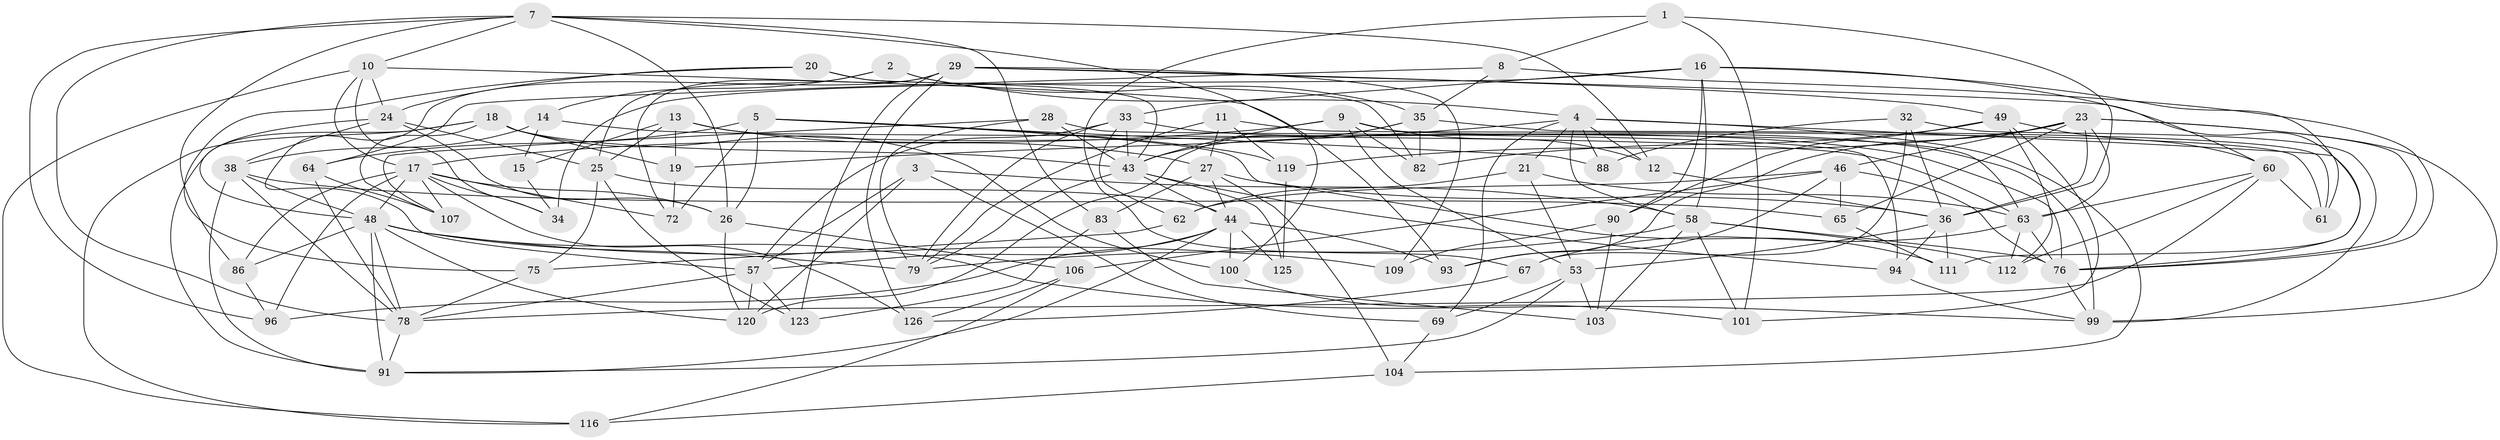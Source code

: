 // original degree distribution, {4: 1.0}
// Generated by graph-tools (version 1.1) at 2025/20/03/04/25 18:20:51]
// undirected, 79 vertices, 207 edges
graph export_dot {
graph [start="1"]
  node [color=gray90,style=filled];
  1;
  2;
  3;
  4 [super="+54+6"];
  5 [super="+127"];
  7 [super="+41+30"];
  8;
  9 [super="+39"];
  10 [super="+129"];
  11;
  12;
  13 [super="+52"];
  14;
  15;
  16 [super="+133"];
  17 [super="+22"];
  18 [super="+77"];
  19;
  20;
  21;
  23 [super="+37+114"];
  24 [super="+31"];
  25 [super="+56"];
  26 [super="+85"];
  27 [super="+74"];
  28;
  29 [super="+105+131"];
  32;
  33 [super="+50"];
  34;
  35 [super="+42"];
  36 [super="+40"];
  38 [super="+70"];
  43 [super="+98+73"];
  44 [super="+45+108"];
  46 [super="+117"];
  48 [super="+55"];
  49 [super="+68"];
  53 [super="+87"];
  57 [super="+71+95"];
  58 [super="+59"];
  60 [super="+92"];
  61;
  62;
  63 [super="+84"];
  64;
  65;
  67;
  69;
  72;
  75;
  76 [super="+89"];
  78 [super="+80"];
  79 [super="+124"];
  82;
  83;
  86;
  88;
  90;
  91 [super="+113"];
  93;
  94;
  96;
  99 [super="+110"];
  100;
  101;
  103;
  104;
  106;
  107;
  109;
  111;
  112;
  116;
  119;
  120 [super="+130"];
  123;
  125;
  126;
  1 -- 67;
  1 -- 101;
  1 -- 8;
  1 -- 36;
  2 -- 14;
  2 -- 4;
  2 -- 35;
  2 -- 25;
  3 -- 69;
  3 -- 57;
  3 -- 120;
  3 -- 58;
  4 -- 69;
  4 -- 104;
  4 -- 12;
  4 -- 19;
  4 -- 21;
  4 -- 88 [weight=2];
  4 -- 58;
  4 -- 76;
  5 -- 88;
  5 -- 26;
  5 -- 72;
  5 -- 64;
  5 -- 119;
  5 -- 111;
  7 -- 86;
  7 -- 96;
  7 -- 83;
  7 -- 12;
  7 -- 10;
  7 -- 100;
  7 -- 78;
  7 -- 26;
  8 -- 64;
  8 -- 76;
  8 -- 35;
  9 -- 82;
  9 -- 12;
  9 -- 53;
  9 -- 17;
  9 -- 43;
  9 -- 63;
  10 -- 34;
  10 -- 24;
  10 -- 116;
  10 -- 93;
  10 -- 17;
  11 -- 119;
  11 -- 27;
  11 -- 61;
  11 -- 79;
  12 -- 36;
  13 -- 15 [weight=2];
  13 -- 25;
  13 -- 27;
  13 -- 19;
  13 -- 76;
  14 -- 15;
  14 -- 63;
  14 -- 38;
  15 -- 34;
  16 -- 60;
  16 -- 90;
  16 -- 34;
  16 -- 33;
  16 -- 58;
  16 -- 61;
  17 -- 48;
  17 -- 34;
  17 -- 96;
  17 -- 72;
  17 -- 107;
  17 -- 86;
  17 -- 126;
  17 -- 26;
  18 -- 19;
  18 -- 116;
  18 -- 107;
  18 -- 43;
  18 -- 100;
  18 -- 91;
  19 -- 72;
  20 -- 82;
  20 -- 75;
  20 -- 24;
  20 -- 43;
  21 -- 63;
  21 -- 62;
  21 -- 53;
  23 -- 36;
  23 -- 93;
  23 -- 46;
  23 -- 63;
  23 -- 65;
  23 -- 119;
  23 -- 99;
  23 -- 76;
  24 -- 48;
  24 -- 25;
  24 -- 26;
  24 -- 38;
  25 -- 44;
  25 -- 75;
  25 -- 123;
  26 -- 120;
  26 -- 106;
  27 -- 36;
  27 -- 44;
  27 -- 104;
  27 -- 83;
  28 -- 107;
  28 -- 94;
  28 -- 79;
  28 -- 43;
  29 -- 111;
  29 -- 126;
  29 -- 109 [weight=2];
  29 -- 123;
  29 -- 57;
  29 -- 72;
  29 -- 49;
  32 -- 88;
  32 -- 99;
  32 -- 67;
  32 -- 36;
  33 -- 57;
  33 -- 79;
  33 -- 62;
  33 -- 43;
  33 -- 99;
  35 -- 120;
  35 -- 82;
  35 -- 61;
  35 -- 43;
  36 -- 94;
  36 -- 111;
  36 -- 53;
  38 -- 65;
  38 -- 91;
  38 -- 78;
  38 -- 48;
  43 -- 44;
  43 -- 79;
  43 -- 125;
  43 -- 94;
  44 -- 96;
  44 -- 100;
  44 -- 125 [weight=2];
  44 -- 93;
  44 -- 57;
  44 -- 91;
  46 -- 93;
  46 -- 62;
  46 -- 65;
  46 -- 106;
  46 -- 76;
  48 -- 99;
  48 -- 109;
  48 -- 78;
  48 -- 79;
  48 -- 86;
  48 -- 120;
  48 -- 91;
  49 -- 90;
  49 -- 82;
  49 -- 60;
  49 -- 112;
  49 -- 101;
  53 -- 69;
  53 -- 103;
  53 -- 91;
  57 -- 123;
  57 -- 120 [weight=2];
  57 -- 78;
  58 -- 112;
  58 -- 101;
  58 -- 103;
  58 -- 76;
  58 -- 79;
  60 -- 112;
  60 -- 61;
  60 -- 78;
  60 -- 63;
  62 -- 75;
  63 -- 112;
  63 -- 67;
  63 -- 76;
  64 -- 107;
  64 -- 78;
  65 -- 111;
  67 -- 126;
  69 -- 104;
  75 -- 78;
  76 -- 99;
  78 -- 91;
  83 -- 123;
  83 -- 103;
  86 -- 96;
  90 -- 103;
  90 -- 109;
  94 -- 99;
  100 -- 101;
  104 -- 116;
  106 -- 126;
  106 -- 116;
  119 -- 125;
}
